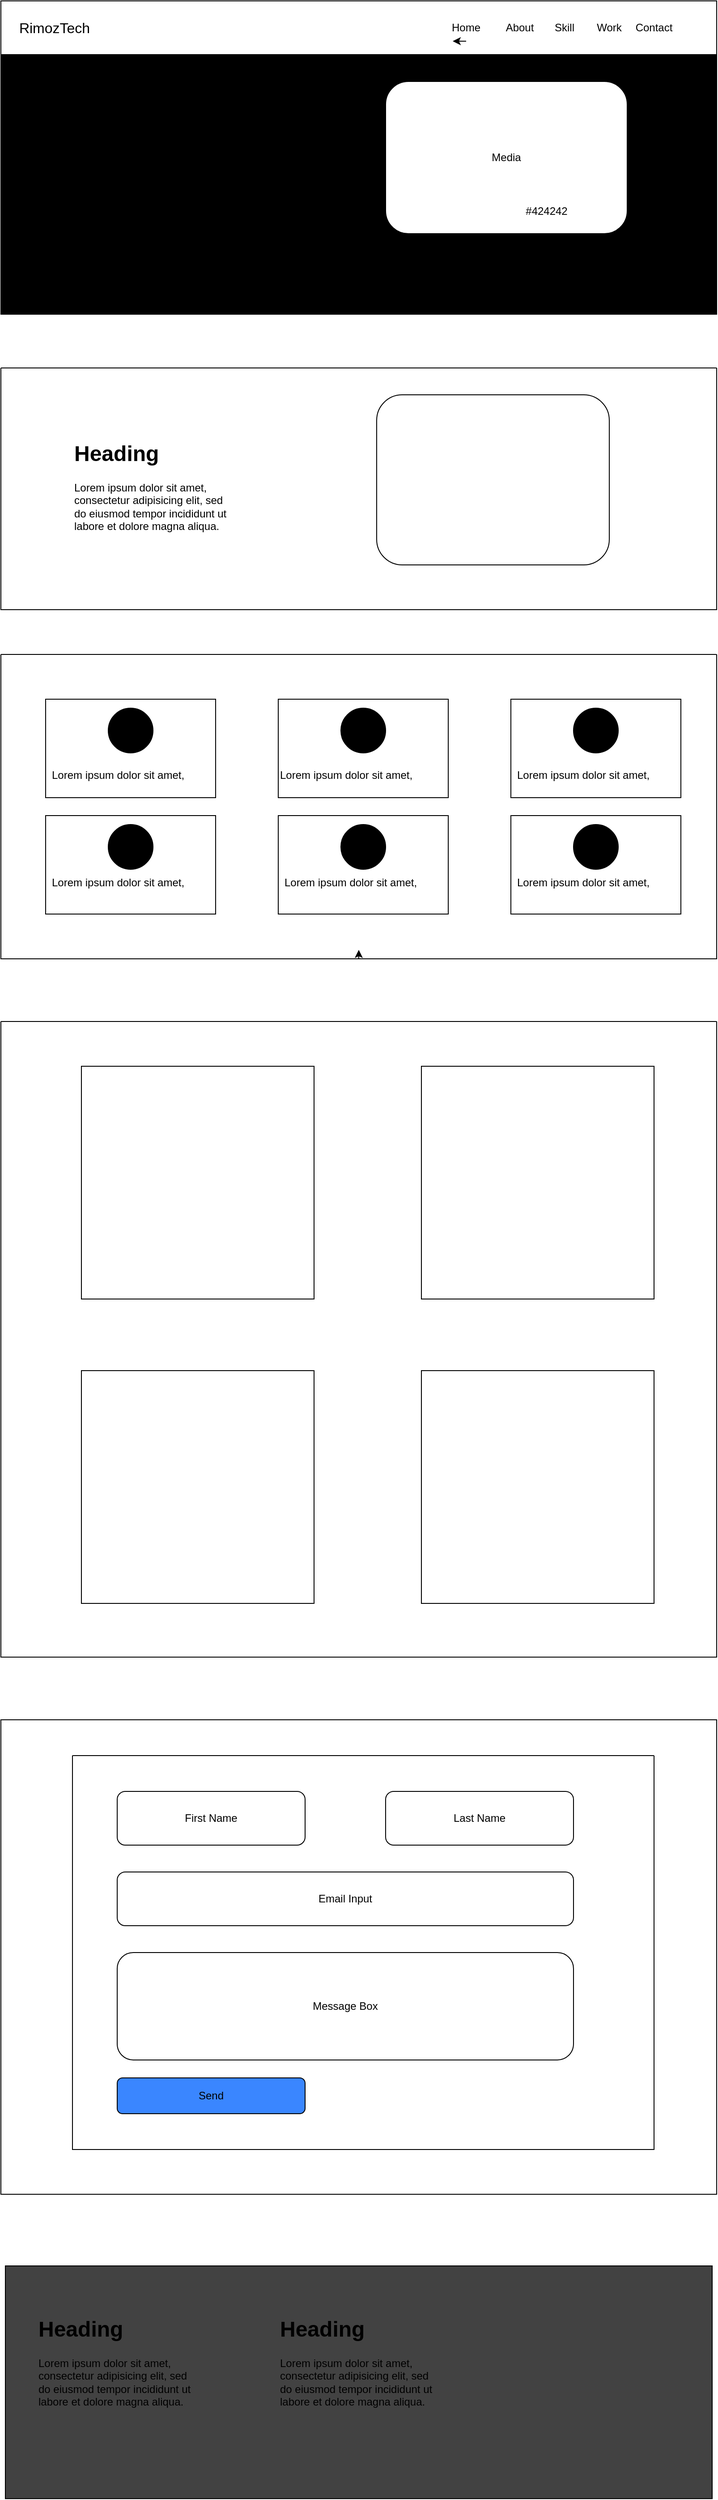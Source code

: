 <mxfile version="27.0.9">
  <diagram name="Page-1" id="i6-k6WdBv_dwmpwf1buJ">
    <mxGraphModel dx="1090" dy="693" grid="1" gridSize="10" guides="1" tooltips="1" connect="1" arrows="1" fold="1" page="1" pageScale="1" pageWidth="850" pageHeight="1100" math="0" shadow="0">
      <root>
        <mxCell id="0" />
        <mxCell id="1" parent="0" />
        <mxCell id="cke407c3oeIC5a-OM8Dn-6" value="" style="rounded=0;whiteSpace=wrap;html=1;fillColor=#000000;" parent="1" vertex="1">
          <mxGeometry x="30" y="30" width="800" height="350" as="geometry" />
        </mxCell>
        <mxCell id="cke407c3oeIC5a-OM8Dn-7" value="" style="rounded=0;whiteSpace=wrap;html=1;" parent="1" vertex="1">
          <mxGeometry x="30" y="30" width="800" height="60" as="geometry" />
        </mxCell>
        <mxCell id="cke407c3oeIC5a-OM8Dn-8" value="Home" style="text;html=1;align=center;verticalAlign=middle;whiteSpace=wrap;rounded=0;" parent="1" vertex="1">
          <mxGeometry x="520" y="45" width="60" height="30" as="geometry" />
        </mxCell>
        <mxCell id="cke407c3oeIC5a-OM8Dn-9" value="RimozTech" style="text;html=1;align=center;verticalAlign=middle;whiteSpace=wrap;rounded=0;fontSize=16;" parent="1" vertex="1">
          <mxGeometry x="60" y="45" width="60" height="30" as="geometry" />
        </mxCell>
        <mxCell id="cke407c3oeIC5a-OM8Dn-10" value="About" style="text;html=1;align=center;verticalAlign=middle;whiteSpace=wrap;rounded=0;" parent="1" vertex="1">
          <mxGeometry x="580" y="45" width="60" height="30" as="geometry" />
        </mxCell>
        <mxCell id="cke407c3oeIC5a-OM8Dn-11" value="Skill" style="text;html=1;align=center;verticalAlign=middle;whiteSpace=wrap;rounded=0;" parent="1" vertex="1">
          <mxGeometry x="630" y="45" width="60" height="30" as="geometry" />
        </mxCell>
        <mxCell id="cke407c3oeIC5a-OM8Dn-12" value="Work" style="text;html=1;align=center;verticalAlign=middle;whiteSpace=wrap;rounded=0;" parent="1" vertex="1">
          <mxGeometry x="680" y="45" width="60" height="30" as="geometry" />
        </mxCell>
        <mxCell id="cke407c3oeIC5a-OM8Dn-13" style="edgeStyle=orthogonalEdgeStyle;rounded=0;orthogonalLoop=1;jettySize=auto;html=1;exitX=0.5;exitY=1;exitDx=0;exitDy=0;entryX=0.25;entryY=1;entryDx=0;entryDy=0;" parent="1" source="cke407c3oeIC5a-OM8Dn-8" target="cke407c3oeIC5a-OM8Dn-8" edge="1">
          <mxGeometry relative="1" as="geometry" />
        </mxCell>
        <mxCell id="cke407c3oeIC5a-OM8Dn-15" value="Contact" style="text;html=1;align=center;verticalAlign=middle;whiteSpace=wrap;rounded=0;" parent="1" vertex="1">
          <mxGeometry x="730" y="45" width="60" height="30" as="geometry" />
        </mxCell>
        <mxCell id="cke407c3oeIC5a-OM8Dn-16" value="&lt;h1 style=&quot;margin-top: 0px;&quot;&gt;Heading&lt;/h1&gt;&lt;p&gt;Lorem ipsum dolor sit amet, consectetur adipisicing elit, sed do eiusmod tempor incididunt ut labore et dolore magna aliqua.&lt;/p&gt;" style="text;html=1;whiteSpace=wrap;overflow=hidden;rounded=0;" parent="1" vertex="1">
          <mxGeometry x="50" y="130" width="190" height="150" as="geometry" />
        </mxCell>
        <mxCell id="cke407c3oeIC5a-OM8Dn-17" value="Media" style="rounded=1;whiteSpace=wrap;html=1;" parent="1" vertex="1">
          <mxGeometry x="460" y="120" width="270" height="170" as="geometry" />
        </mxCell>
        <mxCell id="cke407c3oeIC5a-OM8Dn-18" value="#424242" style="text;html=1;align=center;verticalAlign=middle;whiteSpace=wrap;rounded=0;" parent="1" vertex="1">
          <mxGeometry x="610" y="250" width="60" height="30" as="geometry" />
        </mxCell>
        <mxCell id="Lx4vIhGneNG2CSES6ElH-1" value="" style="swimlane;startSize=0;" parent="1" vertex="1">
          <mxGeometry x="30" y="440" width="800" height="270" as="geometry" />
        </mxCell>
        <mxCell id="Lx4vIhGneNG2CSES6ElH-2" value="&lt;h1 style=&quot;margin-top: 0px;&quot;&gt;Heading&lt;/h1&gt;&lt;p&gt;Lorem ipsum dolor sit amet, consectetur adipisicing elit, sed do eiusmod tempor incididunt ut labore et dolore magna aliqua.&lt;/p&gt;" style="text;html=1;whiteSpace=wrap;overflow=hidden;rounded=0;" parent="Lx4vIhGneNG2CSES6ElH-1" vertex="1">
          <mxGeometry x="80" y="75" width="180" height="120" as="geometry" />
        </mxCell>
        <mxCell id="Lx4vIhGneNG2CSES6ElH-3" value="" style="rounded=1;whiteSpace=wrap;html=1;" parent="Lx4vIhGneNG2CSES6ElH-1" vertex="1">
          <mxGeometry x="420" y="30" width="260" height="190" as="geometry" />
        </mxCell>
        <mxCell id="Lx4vIhGneNG2CSES6ElH-11" style="edgeStyle=orthogonalEdgeStyle;rounded=0;orthogonalLoop=1;jettySize=auto;html=1;exitX=0.5;exitY=1;exitDx=0;exitDy=0;" parent="1" source="Lx4vIhGneNG2CSES6ElH-4" edge="1">
          <mxGeometry relative="1" as="geometry">
            <mxPoint x="430" y="1090" as="targetPoint" />
          </mxGeometry>
        </mxCell>
        <mxCell id="Lx4vIhGneNG2CSES6ElH-4" value="" style="swimlane;startSize=0;" parent="1" vertex="1">
          <mxGeometry x="30" y="760" width="800" height="340" as="geometry" />
        </mxCell>
        <mxCell id="Lx4vIhGneNG2CSES6ElH-5" value="" style="rounded=0;whiteSpace=wrap;html=1;" parent="Lx4vIhGneNG2CSES6ElH-4" vertex="1">
          <mxGeometry x="50" y="50" width="190" height="110" as="geometry" />
        </mxCell>
        <mxCell id="Lx4vIhGneNG2CSES6ElH-6" value="" style="rounded=0;whiteSpace=wrap;html=1;" parent="Lx4vIhGneNG2CSES6ElH-4" vertex="1">
          <mxGeometry x="310" y="50" width="190" height="110" as="geometry" />
        </mxCell>
        <mxCell id="Lx4vIhGneNG2CSES6ElH-7" value="" style="rounded=0;whiteSpace=wrap;html=1;" parent="Lx4vIhGneNG2CSES6ElH-4" vertex="1">
          <mxGeometry x="570" y="50" width="190" height="110" as="geometry" />
        </mxCell>
        <mxCell id="Lx4vIhGneNG2CSES6ElH-8" value="" style="rounded=0;whiteSpace=wrap;html=1;" parent="Lx4vIhGneNG2CSES6ElH-4" vertex="1">
          <mxGeometry x="50" y="180" width="190" height="110" as="geometry" />
        </mxCell>
        <mxCell id="Lx4vIhGneNG2CSES6ElH-9" value="" style="rounded=0;whiteSpace=wrap;html=1;" parent="Lx4vIhGneNG2CSES6ElH-4" vertex="1">
          <mxGeometry x="310" y="180" width="190" height="110" as="geometry" />
        </mxCell>
        <mxCell id="Lx4vIhGneNG2CSES6ElH-10" value="" style="rounded=0;whiteSpace=wrap;html=1;" parent="Lx4vIhGneNG2CSES6ElH-4" vertex="1">
          <mxGeometry x="570" y="180" width="190" height="110" as="geometry" />
        </mxCell>
        <mxCell id="Lx4vIhGneNG2CSES6ElH-13" value="&lt;h1 style=&quot;margin-top: 0px;&quot;&gt;&lt;span style=&quot;background-color: transparent; color: light-dark(rgb(0, 0, 0), rgb(255, 255, 255)); font-size: 12px; font-weight: normal;&quot;&gt;Lorem ipsum dolor sit amet, consectetur adipisicing elit, sed do eiusmod tempor incididunt ut labore et dolore magna aliqua.&lt;/span&gt;&lt;/h1&gt;" style="text;html=1;whiteSpace=wrap;overflow=hidden;rounded=0;" parent="Lx4vIhGneNG2CSES6ElH-4" vertex="1">
          <mxGeometry x="55" y="110" width="180" height="40" as="geometry" />
        </mxCell>
        <mxCell id="Lx4vIhGneNG2CSES6ElH-14" value="&lt;h1 style=&quot;margin-top: 0px;&quot;&gt;&lt;span style=&quot;background-color: transparent; color: light-dark(rgb(0, 0, 0), rgb(255, 255, 255)); font-size: 12px; font-weight: normal;&quot;&gt;Lorem ipsum dolor sit amet, consectetur adipisicing elit, sed do eiusmod tempor incididunt ut labore et dolore magna aliqua.&lt;/span&gt;&lt;/h1&gt;" style="text;html=1;whiteSpace=wrap;overflow=hidden;rounded=0;" parent="Lx4vIhGneNG2CSES6ElH-4" vertex="1">
          <mxGeometry x="310" y="110" width="180" height="40" as="geometry" />
        </mxCell>
        <mxCell id="Lx4vIhGneNG2CSES6ElH-15" value="&lt;h1 style=&quot;margin-top: 0px;&quot;&gt;&lt;span style=&quot;background-color: transparent; color: light-dark(rgb(0, 0, 0), rgb(255, 255, 255)); font-size: 12px; font-weight: normal;&quot;&gt;Lorem ipsum dolor sit amet, consectetur adipisicing elit, sed do eiusmod tempor incididunt ut labore et dolore magna aliqua.&lt;/span&gt;&lt;/h1&gt;" style="text;html=1;whiteSpace=wrap;overflow=hidden;rounded=0;" parent="Lx4vIhGneNG2CSES6ElH-4" vertex="1">
          <mxGeometry x="575" y="110" width="180" height="40" as="geometry" />
        </mxCell>
        <mxCell id="Lx4vIhGneNG2CSES6ElH-16" value="&lt;h1 style=&quot;margin-top: 0px;&quot;&gt;&lt;span style=&quot;background-color: transparent; color: light-dark(rgb(0, 0, 0), rgb(255, 255, 255)); font-size: 12px; font-weight: normal;&quot;&gt;Lorem ipsum dolor sit amet, consectetur adipisicing elit, sed do eiusmod tempor incididunt ut labore et dolore magna aliqua.&lt;/span&gt;&lt;/h1&gt;" style="text;html=1;whiteSpace=wrap;overflow=hidden;rounded=0;" parent="Lx4vIhGneNG2CSES6ElH-4" vertex="1">
          <mxGeometry x="575" y="230" width="180" height="40" as="geometry" />
        </mxCell>
        <mxCell id="Lx4vIhGneNG2CSES6ElH-17" value="&lt;h1 style=&quot;margin-top: 0px;&quot;&gt;&lt;span style=&quot;background-color: transparent; color: light-dark(rgb(0, 0, 0), rgb(255, 255, 255)); font-size: 12px; font-weight: normal;&quot;&gt;Lorem ipsum dolor sit amet, consectetur adipisicing elit, sed do eiusmod tempor incididunt ut labore et dolore magna aliqua.&lt;/span&gt;&lt;/h1&gt;" style="text;html=1;whiteSpace=wrap;overflow=hidden;rounded=0;" parent="Lx4vIhGneNG2CSES6ElH-4" vertex="1">
          <mxGeometry x="315" y="230" width="180" height="40" as="geometry" />
        </mxCell>
        <mxCell id="Lx4vIhGneNG2CSES6ElH-18" value="&lt;h1 style=&quot;margin-top: 0px;&quot;&gt;&lt;span style=&quot;background-color: transparent; color: light-dark(rgb(0, 0, 0), rgb(255, 255, 255)); font-size: 12px; font-weight: normal;&quot;&gt;Lorem ipsum dolor sit amet, consectetur adipisicing elit, sed do eiusmod tempor incididunt ut labore et dolore magna aliqua.&lt;/span&gt;&lt;/h1&gt;" style="text;html=1;whiteSpace=wrap;overflow=hidden;rounded=0;" parent="Lx4vIhGneNG2CSES6ElH-4" vertex="1">
          <mxGeometry x="55" y="230" width="180" height="40" as="geometry" />
        </mxCell>
        <mxCell id="Lx4vIhGneNG2CSES6ElH-20" value="Logo" style="ellipse;whiteSpace=wrap;html=1;aspect=fixed;fillColor=light-dark(#000000,#E50914);" parent="Lx4vIhGneNG2CSES6ElH-4" vertex="1">
          <mxGeometry x="120" y="60" width="50" height="50" as="geometry" />
        </mxCell>
        <mxCell id="Lx4vIhGneNG2CSES6ElH-21" value="Logo" style="ellipse;whiteSpace=wrap;html=1;aspect=fixed;fillColor=light-dark(#000000,#E50914);" parent="Lx4vIhGneNG2CSES6ElH-4" vertex="1">
          <mxGeometry x="380" y="60" width="50" height="50" as="geometry" />
        </mxCell>
        <mxCell id="Lx4vIhGneNG2CSES6ElH-22" value="Logo" style="ellipse;whiteSpace=wrap;html=1;aspect=fixed;fillColor=light-dark(#000000,#E50914);" parent="Lx4vIhGneNG2CSES6ElH-4" vertex="1">
          <mxGeometry x="640" y="60" width="50" height="50" as="geometry" />
        </mxCell>
        <mxCell id="Lx4vIhGneNG2CSES6ElH-23" value="Logo" style="ellipse;whiteSpace=wrap;html=1;aspect=fixed;fillColor=light-dark(#000000,#E50914);" parent="Lx4vIhGneNG2CSES6ElH-4" vertex="1">
          <mxGeometry x="640" y="190" width="50" height="50" as="geometry" />
        </mxCell>
        <mxCell id="Lx4vIhGneNG2CSES6ElH-24" value="Logo" style="ellipse;whiteSpace=wrap;html=1;aspect=fixed;fillColor=light-dark(#000000,#E50914);" parent="Lx4vIhGneNG2CSES6ElH-4" vertex="1">
          <mxGeometry x="380" y="190" width="50" height="50" as="geometry" />
        </mxCell>
        <mxCell id="Lx4vIhGneNG2CSES6ElH-25" value="Logo" style="ellipse;whiteSpace=wrap;html=1;aspect=fixed;fillColor=light-dark(#000000,#E50914);" parent="Lx4vIhGneNG2CSES6ElH-4" vertex="1">
          <mxGeometry x="120" y="190" width="50" height="50" as="geometry" />
        </mxCell>
        <mxCell id="Lx4vIhGneNG2CSES6ElH-27" value="" style="swimlane;startSize=0;" parent="1" vertex="1">
          <mxGeometry x="30" y="1170" width="800" height="710" as="geometry" />
        </mxCell>
        <mxCell id="Lx4vIhGneNG2CSES6ElH-28" value="" style="whiteSpace=wrap;html=1;aspect=fixed;" parent="Lx4vIhGneNG2CSES6ElH-27" vertex="1">
          <mxGeometry x="90" y="50" width="260" height="260" as="geometry" />
        </mxCell>
        <mxCell id="Lx4vIhGneNG2CSES6ElH-30" value="" style="whiteSpace=wrap;html=1;aspect=fixed;" parent="Lx4vIhGneNG2CSES6ElH-27" vertex="1">
          <mxGeometry x="470" y="50" width="260" height="260" as="geometry" />
        </mxCell>
        <mxCell id="Lx4vIhGneNG2CSES6ElH-34" value="" style="whiteSpace=wrap;html=1;aspect=fixed;" parent="Lx4vIhGneNG2CSES6ElH-27" vertex="1">
          <mxGeometry x="90" y="390" width="260" height="260" as="geometry" />
        </mxCell>
        <mxCell id="Lx4vIhGneNG2CSES6ElH-35" value="" style="whiteSpace=wrap;html=1;aspect=fixed;" parent="Lx4vIhGneNG2CSES6ElH-27" vertex="1">
          <mxGeometry x="470" y="390" width="260" height="260" as="geometry" />
        </mxCell>
        <mxCell id="Lx4vIhGneNG2CSES6ElH-38" value="" style="rounded=0;whiteSpace=wrap;html=1;" parent="1" vertex="1">
          <mxGeometry x="30" y="1950" width="800" height="530" as="geometry" />
        </mxCell>
        <mxCell id="Lx4vIhGneNG2CSES6ElH-39" value="" style="swimlane;startSize=0;strokeColor=light-dark(#000000,#E50914);" parent="1" vertex="1">
          <mxGeometry x="110" y="1990" width="650" height="440" as="geometry" />
        </mxCell>
        <mxCell id="Lx4vIhGneNG2CSES6ElH-41" value="Last Name" style="rounded=1;whiteSpace=wrap;html=1;strokeColor=light-dark(#000000,#E50914);" parent="Lx4vIhGneNG2CSES6ElH-39" vertex="1">
          <mxGeometry x="350" y="40" width="210" height="60" as="geometry" />
        </mxCell>
        <mxCell id="Lx4vIhGneNG2CSES6ElH-40" value="First Name" style="rounded=1;whiteSpace=wrap;html=1;strokeColor=light-dark(#000000,#E50914);" parent="Lx4vIhGneNG2CSES6ElH-39" vertex="1">
          <mxGeometry x="50" y="40" width="210" height="60" as="geometry" />
        </mxCell>
        <mxCell id="Lx4vIhGneNG2CSES6ElH-42" value="Email Input" style="rounded=1;whiteSpace=wrap;html=1;strokeColor=light-dark(#000000,#E50914);" parent="Lx4vIhGneNG2CSES6ElH-39" vertex="1">
          <mxGeometry x="50" y="130" width="510" height="60" as="geometry" />
        </mxCell>
        <mxCell id="Lx4vIhGneNG2CSES6ElH-43" value="Message Box" style="rounded=1;whiteSpace=wrap;html=1;strokeColor=light-dark(#000000,#E50914);" parent="Lx4vIhGneNG2CSES6ElH-39" vertex="1">
          <mxGeometry x="50" y="220" width="510" height="120" as="geometry" />
        </mxCell>
        <mxCell id="Lx4vIhGneNG2CSES6ElH-44" value="Send" style="rounded=1;whiteSpace=wrap;html=1;fillColor=#3A86FF;" parent="1" vertex="1">
          <mxGeometry x="160" y="2350" width="210" height="40" as="geometry" />
        </mxCell>
        <mxCell id="Lx4vIhGneNG2CSES6ElH-45" value="" style="rounded=0;whiteSpace=wrap;html=1;fillColor=light-dark(#424242, #2a2a2a);" parent="1" vertex="1">
          <mxGeometry x="35" y="2560" width="790" height="260" as="geometry" />
        </mxCell>
        <mxCell id="Lx4vIhGneNG2CSES6ElH-46" value="&lt;h1 style=&quot;margin-top: 0px;&quot;&gt;&lt;font style=&quot;color: light-dark(rgb(0, 0, 0), rgb(229, 9, 20));&quot;&gt;Heading&lt;/font&gt;&lt;/h1&gt;&lt;p&gt;Lorem ipsum dolor sit amet, consectetur adipisicing elit, sed do eiusmod tempor incididunt ut labore et dolore magna aliqua.&lt;/p&gt;" style="text;html=1;whiteSpace=wrap;overflow=hidden;rounded=0;" parent="1" vertex="1">
          <mxGeometry x="70" y="2610" width="180" height="120" as="geometry" />
        </mxCell>
        <mxCell id="Lx4vIhGneNG2CSES6ElH-47" value="&lt;h1 style=&quot;margin-top: 0px;&quot;&gt;&lt;font style=&quot;color: light-dark(rgb(0, 0, 0), rgb(229, 9, 20));&quot;&gt;Heading&lt;/font&gt;&lt;/h1&gt;&lt;p&gt;Lorem ipsum dolor sit amet, consectetur adipisicing elit, sed do eiusmod tempor incididunt ut labore et dolore magna aliqua.&lt;/p&gt;" style="text;html=1;whiteSpace=wrap;overflow=hidden;rounded=0;" parent="1" vertex="1">
          <mxGeometry x="340" y="2610" width="180" height="120" as="geometry" />
        </mxCell>
      </root>
    </mxGraphModel>
  </diagram>
</mxfile>
